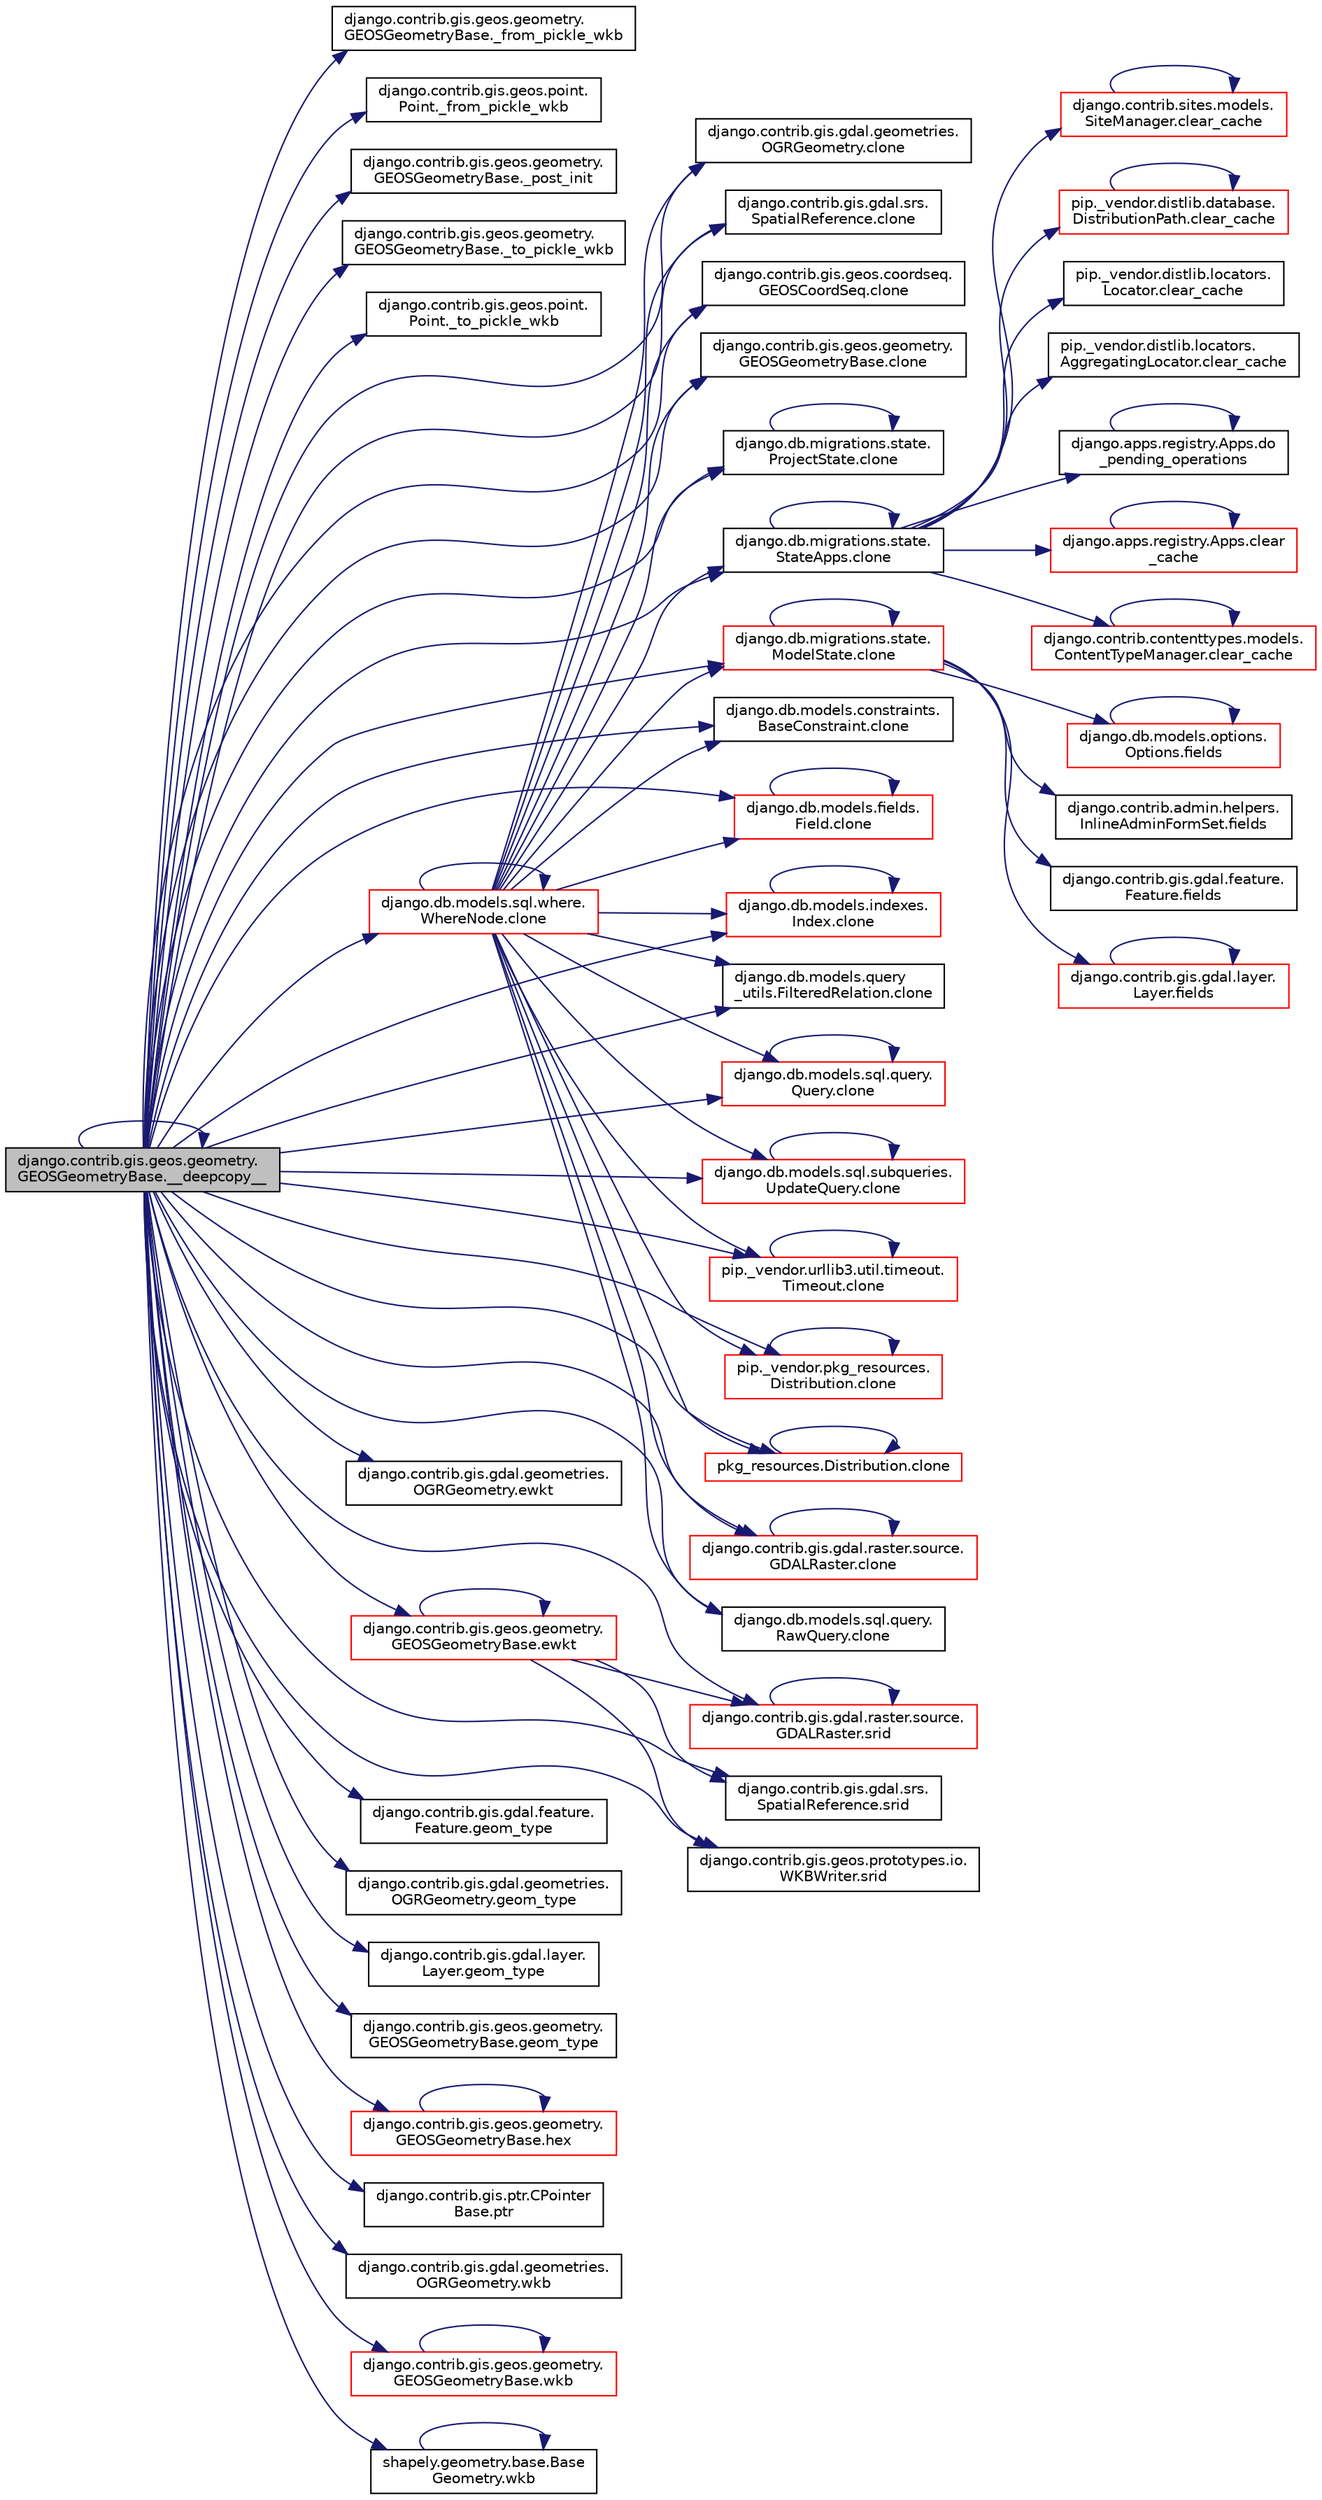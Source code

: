 digraph "django.contrib.gis.geos.geometry.GEOSGeometryBase.__deepcopy__"
{
 // LATEX_PDF_SIZE
  edge [fontname="Helvetica",fontsize="10",labelfontname="Helvetica",labelfontsize="10"];
  node [fontname="Helvetica",fontsize="10",shape=record];
  rankdir="LR";
  Node1 [label="django.contrib.gis.geos.geometry.\lGEOSGeometryBase.__deepcopy__",height=0.2,width=0.4,color="black", fillcolor="grey75", style="filled", fontcolor="black",tooltip=" "];
  Node1 -> Node1 [color="midnightblue",fontsize="10",style="solid",fontname="Helvetica"];
  Node1 -> Node2 [color="midnightblue",fontsize="10",style="solid",fontname="Helvetica"];
  Node2 [label="django.contrib.gis.geos.geometry.\lGEOSGeometryBase._from_pickle_wkb",height=0.2,width=0.4,color="black", fillcolor="white", style="filled",URL="$d0/d97/classdjango_1_1contrib_1_1gis_1_1geos_1_1geometry_1_1_g_e_o_s_geometry_base.html#a05a8aae0bc6e628cf96cd3b4d8896683",tooltip=" "];
  Node1 -> Node3 [color="midnightblue",fontsize="10",style="solid",fontname="Helvetica"];
  Node3 [label="django.contrib.gis.geos.point.\lPoint._from_pickle_wkb",height=0.2,width=0.4,color="black", fillcolor="white", style="filled",URL="$d2/d93/classdjango_1_1contrib_1_1gis_1_1geos_1_1point_1_1_point.html#af4d2f90aba76e90537e2fbb8fcf64107",tooltip=" "];
  Node1 -> Node4 [color="midnightblue",fontsize="10",style="solid",fontname="Helvetica"];
  Node4 [label="django.contrib.gis.geos.geometry.\lGEOSGeometryBase._post_init",height=0.2,width=0.4,color="black", fillcolor="white", style="filled",URL="$d0/d97/classdjango_1_1contrib_1_1gis_1_1geos_1_1geometry_1_1_g_e_o_s_geometry_base.html#a883224417fc1b77ba2ea40a50e4216b8",tooltip=" "];
  Node1 -> Node5 [color="midnightblue",fontsize="10",style="solid",fontname="Helvetica"];
  Node5 [label="django.contrib.gis.geos.geometry.\lGEOSGeometryBase._to_pickle_wkb",height=0.2,width=0.4,color="black", fillcolor="white", style="filled",URL="$d0/d97/classdjango_1_1contrib_1_1gis_1_1geos_1_1geometry_1_1_g_e_o_s_geometry_base.html#a5c41d8af1c4f9b2d9495a162b24f27bb",tooltip=" "];
  Node1 -> Node6 [color="midnightblue",fontsize="10",style="solid",fontname="Helvetica"];
  Node6 [label="django.contrib.gis.geos.point.\lPoint._to_pickle_wkb",height=0.2,width=0.4,color="black", fillcolor="white", style="filled",URL="$d2/d93/classdjango_1_1contrib_1_1gis_1_1geos_1_1point_1_1_point.html#a64a2f7f36192bb65527713f4b18c304a",tooltip=" "];
  Node1 -> Node7 [color="midnightblue",fontsize="10",style="solid",fontname="Helvetica"];
  Node7 [label="django.contrib.gis.gdal.geometries.\lOGRGeometry.clone",height=0.2,width=0.4,color="black", fillcolor="white", style="filled",URL="$dd/d78/classdjango_1_1contrib_1_1gis_1_1gdal_1_1geometries_1_1_o_g_r_geometry.html#aa632a5e07e0facf26b59c993c332b863",tooltip=" "];
  Node1 -> Node8 [color="midnightblue",fontsize="10",style="solid",fontname="Helvetica"];
  Node8 [label="django.contrib.gis.gdal.srs.\lSpatialReference.clone",height=0.2,width=0.4,color="black", fillcolor="white", style="filled",URL="$d7/dda/classdjango_1_1contrib_1_1gis_1_1gdal_1_1srs_1_1_spatial_reference.html#ab518a573c006e7fd51d3c611f1e3d5d1",tooltip=" "];
  Node1 -> Node9 [color="midnightblue",fontsize="10",style="solid",fontname="Helvetica"];
  Node9 [label="django.contrib.gis.geos.coordseq.\lGEOSCoordSeq.clone",height=0.2,width=0.4,color="black", fillcolor="white", style="filled",URL="$d5/d0c/classdjango_1_1contrib_1_1gis_1_1geos_1_1coordseq_1_1_g_e_o_s_coord_seq.html#aa6bb2cfdaa60bf19cc387c4ab5747e79",tooltip=" "];
  Node1 -> Node10 [color="midnightblue",fontsize="10",style="solid",fontname="Helvetica"];
  Node10 [label="django.contrib.gis.geos.geometry.\lGEOSGeometryBase.clone",height=0.2,width=0.4,color="black", fillcolor="white", style="filled",URL="$d0/d97/classdjango_1_1contrib_1_1gis_1_1geos_1_1geometry_1_1_g_e_o_s_geometry_base.html#aaf92d5e776a1fedcb39b52a36e4dabb1",tooltip=" "];
  Node1 -> Node11 [color="midnightblue",fontsize="10",style="solid",fontname="Helvetica"];
  Node11 [label="django.db.migrations.state.\lProjectState.clone",height=0.2,width=0.4,color="black", fillcolor="white", style="filled",URL="$de/db2/classdjango_1_1db_1_1migrations_1_1state_1_1_project_state.html#a22b8c0c95a34494529722755f2f7fb08",tooltip=" "];
  Node11 -> Node11 [color="midnightblue",fontsize="10",style="solid",fontname="Helvetica"];
  Node1 -> Node12 [color="midnightblue",fontsize="10",style="solid",fontname="Helvetica"];
  Node12 [label="django.db.migrations.state.\lStateApps.clone",height=0.2,width=0.4,color="black", fillcolor="white", style="filled",URL="$d3/d9a/classdjango_1_1db_1_1migrations_1_1state_1_1_state_apps.html#a821944752bc7080daff8c38bb20e3943",tooltip=" "];
  Node12 -> Node13 [color="midnightblue",fontsize="10",style="solid",fontname="Helvetica"];
  Node13 [label="django.apps.registry.Apps.clear\l_cache",height=0.2,width=0.4,color="red", fillcolor="white", style="filled",URL="$d8/d34/classdjango_1_1apps_1_1registry_1_1_apps.html#a3dabf3bb1475c2e1ce598cf59420d96c",tooltip=" "];
  Node13 -> Node13 [color="midnightblue",fontsize="10",style="solid",fontname="Helvetica"];
  Node12 -> Node119 [color="midnightblue",fontsize="10",style="solid",fontname="Helvetica"];
  Node119 [label="django.contrib.contenttypes.models.\lContentTypeManager.clear_cache",height=0.2,width=0.4,color="red", fillcolor="white", style="filled",URL="$d0/dbc/classdjango_1_1contrib_1_1contenttypes_1_1models_1_1_content_type_manager.html#a8c0e3cd09eab9f713c1f4d2dda32d97c",tooltip=" "];
  Node119 -> Node119 [color="midnightblue",fontsize="10",style="solid",fontname="Helvetica"];
  Node12 -> Node121 [color="midnightblue",fontsize="10",style="solid",fontname="Helvetica"];
  Node121 [label="django.contrib.sites.models.\lSiteManager.clear_cache",height=0.2,width=0.4,color="red", fillcolor="white", style="filled",URL="$d9/d9e/classdjango_1_1contrib_1_1sites_1_1models_1_1_site_manager.html#add1b963e98668e941563915da7a3c99f",tooltip=" "];
  Node121 -> Node121 [color="midnightblue",fontsize="10",style="solid",fontname="Helvetica"];
  Node12 -> Node5523 [color="midnightblue",fontsize="10",style="solid",fontname="Helvetica"];
  Node5523 [label="pip._vendor.distlib.database.\lDistributionPath.clear_cache",height=0.2,width=0.4,color="red", fillcolor="white", style="filled",URL="$d3/d8a/classpip_1_1__vendor_1_1distlib_1_1database_1_1_distribution_path.html#a576c17cc01238d807b4cc7b833001b0b",tooltip=" "];
  Node5523 -> Node5523 [color="midnightblue",fontsize="10",style="solid",fontname="Helvetica"];
  Node12 -> Node5525 [color="midnightblue",fontsize="10",style="solid",fontname="Helvetica"];
  Node5525 [label="pip._vendor.distlib.locators.\lLocator.clear_cache",height=0.2,width=0.4,color="black", fillcolor="white", style="filled",URL="$df/dda/classpip_1_1__vendor_1_1distlib_1_1locators_1_1_locator.html#aa8e1b24125b3cecddfa873c5ded5f3bb",tooltip=" "];
  Node12 -> Node5526 [color="midnightblue",fontsize="10",style="solid",fontname="Helvetica"];
  Node5526 [label="pip._vendor.distlib.locators.\lAggregatingLocator.clear_cache",height=0.2,width=0.4,color="black", fillcolor="white", style="filled",URL="$d3/de8/classpip_1_1__vendor_1_1distlib_1_1locators_1_1_aggregating_locator.html#a937d4d11aa45376977d68da1656ae82a",tooltip=" "];
  Node12 -> Node12 [color="midnightblue",fontsize="10",style="solid",fontname="Helvetica"];
  Node12 -> Node5527 [color="midnightblue",fontsize="10",style="solid",fontname="Helvetica"];
  Node5527 [label="django.apps.registry.Apps.do\l_pending_operations",height=0.2,width=0.4,color="black", fillcolor="white", style="filled",URL="$d8/d34/classdjango_1_1apps_1_1registry_1_1_apps.html#a4e7a349e650b3d4b0b70ce5554f59ed2",tooltip=" "];
  Node5527 -> Node5527 [color="midnightblue",fontsize="10",style="solid",fontname="Helvetica"];
  Node1 -> Node1525 [color="midnightblue",fontsize="10",style="solid",fontname="Helvetica"];
  Node1525 [label="django.db.migrations.state.\lModelState.clone",height=0.2,width=0.4,color="red", fillcolor="white", style="filled",URL="$d1/d62/classdjango_1_1db_1_1migrations_1_1state_1_1_model_state.html#ab5feb03ae6d22923dd5029a5cfb8abb0",tooltip=" "];
  Node1525 -> Node1525 [color="midnightblue",fontsize="10",style="solid",fontname="Helvetica"];
  Node1525 -> Node706 [color="midnightblue",fontsize="10",style="solid",fontname="Helvetica"];
  Node706 [label="django.contrib.admin.helpers.\lInlineAdminFormSet.fields",height=0.2,width=0.4,color="black", fillcolor="white", style="filled",URL="$db/d43/classdjango_1_1contrib_1_1admin_1_1helpers_1_1_inline_admin_form_set.html#a05da4b8d8905c6773882ad9d9219e56f",tooltip=" "];
  Node1525 -> Node707 [color="midnightblue",fontsize="10",style="solid",fontname="Helvetica"];
  Node707 [label="django.contrib.gis.gdal.feature.\lFeature.fields",height=0.2,width=0.4,color="black", fillcolor="white", style="filled",URL="$db/d34/classdjango_1_1contrib_1_1gis_1_1gdal_1_1feature_1_1_feature.html#a8cfc80966af7ca71369fc1b2c511f7d2",tooltip=" "];
  Node1525 -> Node708 [color="midnightblue",fontsize="10",style="solid",fontname="Helvetica"];
  Node708 [label="django.contrib.gis.gdal.layer.\lLayer.fields",height=0.2,width=0.4,color="red", fillcolor="white", style="filled",URL="$d9/d84/classdjango_1_1contrib_1_1gis_1_1gdal_1_1layer_1_1_layer.html#a6343afa888079fc224c68c4d69d0ae4c",tooltip=" "];
  Node708 -> Node708 [color="midnightblue",fontsize="10",style="solid",fontname="Helvetica"];
  Node1525 -> Node711 [color="midnightblue",fontsize="10",style="solid",fontname="Helvetica"];
  Node711 [label="django.db.models.options.\lOptions.fields",height=0.2,width=0.4,color="red", fillcolor="white", style="filled",URL="$d4/d60/classdjango_1_1db_1_1models_1_1options_1_1_options.html#aad34b611171b74c47280b50bd350a7b5",tooltip=" "];
  Node711 -> Node711 [color="midnightblue",fontsize="10",style="solid",fontname="Helvetica"];
  Node1 -> Node1573 [color="midnightblue",fontsize="10",style="solid",fontname="Helvetica"];
  Node1573 [label="django.db.models.constraints.\lBaseConstraint.clone",height=0.2,width=0.4,color="black", fillcolor="white", style="filled",URL="$da/d8b/classdjango_1_1db_1_1models_1_1constraints_1_1_base_constraint.html#aa8f687025c9ab3afd1c3e0be4aeb38e5",tooltip=" "];
  Node1 -> Node1574 [color="midnightblue",fontsize="10",style="solid",fontname="Helvetica"];
  Node1574 [label="django.db.models.fields.\lField.clone",height=0.2,width=0.4,color="red", fillcolor="white", style="filled",URL="$db/d75/classdjango_1_1db_1_1models_1_1fields_1_1_field.html#ae8df23501cdf746b169871b4c3b8fd68",tooltip=" "];
  Node1574 -> Node1574 [color="midnightblue",fontsize="10",style="solid",fontname="Helvetica"];
  Node1 -> Node1840 [color="midnightblue",fontsize="10",style="solid",fontname="Helvetica"];
  Node1840 [label="django.db.models.indexes.\lIndex.clone",height=0.2,width=0.4,color="red", fillcolor="white", style="filled",URL="$d9/de5/classdjango_1_1db_1_1models_1_1indexes_1_1_index.html#a4a72c5cec1fcccfa88858c5605fb6a3d",tooltip=" "];
  Node1840 -> Node1840 [color="midnightblue",fontsize="10",style="solid",fontname="Helvetica"];
  Node1 -> Node1841 [color="midnightblue",fontsize="10",style="solid",fontname="Helvetica"];
  Node1841 [label="django.db.models.query\l_utils.FilteredRelation.clone",height=0.2,width=0.4,color="black", fillcolor="white", style="filled",URL="$d0/d2b/classdjango_1_1db_1_1models_1_1query__utils_1_1_filtered_relation.html#a9f4dae850af9de18248db090365c8ae6",tooltip=" "];
  Node1 -> Node1842 [color="midnightblue",fontsize="10",style="solid",fontname="Helvetica"];
  Node1842 [label="django.db.models.sql.query.\lQuery.clone",height=0.2,width=0.4,color="red", fillcolor="white", style="filled",URL="$d6/d30/classdjango_1_1db_1_1models_1_1sql_1_1query_1_1_query.html#a1a0da276f10cd0bf92b0b5c038210ec0",tooltip=" "];
  Node1842 -> Node1842 [color="midnightblue",fontsize="10",style="solid",fontname="Helvetica"];
  Node1 -> Node1846 [color="midnightblue",fontsize="10",style="solid",fontname="Helvetica"];
  Node1846 [label="django.db.models.sql.subqueries.\lUpdateQuery.clone",height=0.2,width=0.4,color="red", fillcolor="white", style="filled",URL="$d5/de4/classdjango_1_1db_1_1models_1_1sql_1_1subqueries_1_1_update_query.html#aa27f04cebfd03635df399ef4c8a4b203",tooltip=" "];
  Node1846 -> Node1846 [color="midnightblue",fontsize="10",style="solid",fontname="Helvetica"];
  Node1 -> Node1875 [color="midnightblue",fontsize="10",style="solid",fontname="Helvetica"];
  Node1875 [label="django.db.models.sql.where.\lWhereNode.clone",height=0.2,width=0.4,color="red", fillcolor="white", style="filled",URL="$db/da3/classdjango_1_1db_1_1models_1_1sql_1_1where_1_1_where_node.html#aa169773c5fb2dda662bec5946ed79263",tooltip=" "];
  Node1875 -> Node7 [color="midnightblue",fontsize="10",style="solid",fontname="Helvetica"];
  Node1875 -> Node8 [color="midnightblue",fontsize="10",style="solid",fontname="Helvetica"];
  Node1875 -> Node9 [color="midnightblue",fontsize="10",style="solid",fontname="Helvetica"];
  Node1875 -> Node10 [color="midnightblue",fontsize="10",style="solid",fontname="Helvetica"];
  Node1875 -> Node11 [color="midnightblue",fontsize="10",style="solid",fontname="Helvetica"];
  Node1875 -> Node12 [color="midnightblue",fontsize="10",style="solid",fontname="Helvetica"];
  Node1875 -> Node1525 [color="midnightblue",fontsize="10",style="solid",fontname="Helvetica"];
  Node1875 -> Node1573 [color="midnightblue",fontsize="10",style="solid",fontname="Helvetica"];
  Node1875 -> Node1574 [color="midnightblue",fontsize="10",style="solid",fontname="Helvetica"];
  Node1875 -> Node1840 [color="midnightblue",fontsize="10",style="solid",fontname="Helvetica"];
  Node1875 -> Node1841 [color="midnightblue",fontsize="10",style="solid",fontname="Helvetica"];
  Node1875 -> Node1842 [color="midnightblue",fontsize="10",style="solid",fontname="Helvetica"];
  Node1875 -> Node1846 [color="midnightblue",fontsize="10",style="solid",fontname="Helvetica"];
  Node1875 -> Node1875 [color="midnightblue",fontsize="10",style="solid",fontname="Helvetica"];
  Node1875 -> Node1880 [color="midnightblue",fontsize="10",style="solid",fontname="Helvetica"];
  Node1880 [label="pip._vendor.urllib3.util.timeout.\lTimeout.clone",height=0.2,width=0.4,color="red", fillcolor="white", style="filled",URL="$d7/d0f/classpip_1_1__vendor_1_1urllib3_1_1util_1_1timeout_1_1_timeout.html#adf3e93289276c7920b5bfa24ce7ad651",tooltip=" "];
  Node1880 -> Node1880 [color="midnightblue",fontsize="10",style="solid",fontname="Helvetica"];
  Node1875 -> Node1884 [color="midnightblue",fontsize="10",style="solid",fontname="Helvetica"];
  Node1884 [label="pip._vendor.pkg_resources.\lDistribution.clone",height=0.2,width=0.4,color="red", fillcolor="white", style="filled",URL="$d0/ddb/classpip_1_1__vendor_1_1pkg__resources_1_1_distribution.html#a9928966be415e533c49972011db1a5a2",tooltip=" "];
  Node1884 -> Node1884 [color="midnightblue",fontsize="10",style="solid",fontname="Helvetica"];
  Node1875 -> Node1889 [color="midnightblue",fontsize="10",style="solid",fontname="Helvetica"];
  Node1889 [label="pkg_resources.Distribution.clone",height=0.2,width=0.4,color="red", fillcolor="white", style="filled",URL="$d8/d25/classpkg__resources_1_1_distribution.html#a3efa2d30d3271d07ebea1943f13db873",tooltip=" "];
  Node1889 -> Node1889 [color="midnightblue",fontsize="10",style="solid",fontname="Helvetica"];
  Node1875 -> Node1890 [color="midnightblue",fontsize="10",style="solid",fontname="Helvetica"];
  Node1890 [label="django.contrib.gis.gdal.raster.source.\lGDALRaster.clone",height=0.2,width=0.4,color="red", fillcolor="white", style="filled",URL="$db/dff/classdjango_1_1contrib_1_1gis_1_1gdal_1_1raster_1_1source_1_1_g_d_a_l_raster.html#ab942a134825c7588400201443c9fd128",tooltip=" "];
  Node1890 -> Node1890 [color="midnightblue",fontsize="10",style="solid",fontname="Helvetica"];
  Node1875 -> Node1897 [color="midnightblue",fontsize="10",style="solid",fontname="Helvetica"];
  Node1897 [label="django.db.models.sql.query.\lRawQuery.clone",height=0.2,width=0.4,color="black", fillcolor="white", style="filled",URL="$db/dfa/classdjango_1_1db_1_1models_1_1sql_1_1query_1_1_raw_query.html#a41e402ece12880e64e595a71991cd8bb",tooltip=" "];
  Node1 -> Node1880 [color="midnightblue",fontsize="10",style="solid",fontname="Helvetica"];
  Node1 -> Node1884 [color="midnightblue",fontsize="10",style="solid",fontname="Helvetica"];
  Node1 -> Node1889 [color="midnightblue",fontsize="10",style="solid",fontname="Helvetica"];
  Node1 -> Node1890 [color="midnightblue",fontsize="10",style="solid",fontname="Helvetica"];
  Node1 -> Node1897 [color="midnightblue",fontsize="10",style="solid",fontname="Helvetica"];
  Node1 -> Node5528 [color="midnightblue",fontsize="10",style="solid",fontname="Helvetica"];
  Node5528 [label="django.contrib.gis.gdal.geometries.\lOGRGeometry.ewkt",height=0.2,width=0.4,color="black", fillcolor="white", style="filled",URL="$dd/d78/classdjango_1_1contrib_1_1gis_1_1gdal_1_1geometries_1_1_o_g_r_geometry.html#a1883d82e7f5a4c5393811b67dacf2ee0",tooltip=" "];
  Node1 -> Node5529 [color="midnightblue",fontsize="10",style="solid",fontname="Helvetica"];
  Node5529 [label="django.contrib.gis.geos.geometry.\lGEOSGeometryBase.ewkt",height=0.2,width=0.4,color="red", fillcolor="white", style="filled",URL="$d0/d97/classdjango_1_1contrib_1_1gis_1_1geos_1_1geometry_1_1_g_e_o_s_geometry_base.html#a6543adacfdb6d9188fd9e1595aeb4132",tooltip=" "];
  Node5529 -> Node5529 [color="midnightblue",fontsize="10",style="solid",fontname="Helvetica"];
  Node5529 -> Node1204 [color="midnightblue",fontsize="10",style="solid",fontname="Helvetica"];
  Node1204 [label="django.contrib.gis.gdal.raster.source.\lGDALRaster.srid",height=0.2,width=0.4,color="red", fillcolor="white", style="filled",URL="$db/dff/classdjango_1_1contrib_1_1gis_1_1gdal_1_1raster_1_1source_1_1_g_d_a_l_raster.html#abb1a0c5b76ca4f874311778d1317b753",tooltip=" "];
  Node1204 -> Node1204 [color="midnightblue",fontsize="10",style="solid",fontname="Helvetica"];
  Node5529 -> Node1216 [color="midnightblue",fontsize="10",style="solid",fontname="Helvetica"];
  Node1216 [label="django.contrib.gis.gdal.srs.\lSpatialReference.srid",height=0.2,width=0.4,color="black", fillcolor="white", style="filled",URL="$d7/dda/classdjango_1_1contrib_1_1gis_1_1gdal_1_1srs_1_1_spatial_reference.html#a0cc788e40b30278bebe00a9146de2fbf",tooltip=" "];
  Node5529 -> Node1217 [color="midnightblue",fontsize="10",style="solid",fontname="Helvetica"];
  Node1217 [label="django.contrib.gis.geos.prototypes.io.\lWKBWriter.srid",height=0.2,width=0.4,color="black", fillcolor="white", style="filled",URL="$d9/db5/classdjango_1_1contrib_1_1gis_1_1geos_1_1prototypes_1_1io_1_1_w_k_b_writer.html#af41f8fab147304182f500da25e0a4bda",tooltip=" "];
  Node1 -> Node1200 [color="midnightblue",fontsize="10",style="solid",fontname="Helvetica"];
  Node1200 [label="django.contrib.gis.gdal.feature.\lFeature.geom_type",height=0.2,width=0.4,color="black", fillcolor="white", style="filled",URL="$db/d34/classdjango_1_1contrib_1_1gis_1_1gdal_1_1feature_1_1_feature.html#ad1a722a74784ea973c833dbc45390b44",tooltip=" "];
  Node1 -> Node1201 [color="midnightblue",fontsize="10",style="solid",fontname="Helvetica"];
  Node1201 [label="django.contrib.gis.gdal.geometries.\lOGRGeometry.geom_type",height=0.2,width=0.4,color="black", fillcolor="white", style="filled",URL="$dd/d78/classdjango_1_1contrib_1_1gis_1_1gdal_1_1geometries_1_1_o_g_r_geometry.html#a1eca6b163e677e497d04b2f4f26212ef",tooltip=" "];
  Node1 -> Node1202 [color="midnightblue",fontsize="10",style="solid",fontname="Helvetica"];
  Node1202 [label="django.contrib.gis.gdal.layer.\lLayer.geom_type",height=0.2,width=0.4,color="black", fillcolor="white", style="filled",URL="$d9/d84/classdjango_1_1contrib_1_1gis_1_1gdal_1_1layer_1_1_layer.html#aa650ae971e452753eabfb08416946ac0",tooltip=" "];
  Node1 -> Node1203 [color="midnightblue",fontsize="10",style="solid",fontname="Helvetica"];
  Node1203 [label="django.contrib.gis.geos.geometry.\lGEOSGeometryBase.geom_type",height=0.2,width=0.4,color="black", fillcolor="white", style="filled",URL="$d0/d97/classdjango_1_1contrib_1_1gis_1_1geos_1_1geometry_1_1_g_e_o_s_geometry_base.html#a74ee5ff3a0c8b1148d90b101f6142d1c",tooltip=" "];
  Node1 -> Node5530 [color="midnightblue",fontsize="10",style="solid",fontname="Helvetica"];
  Node5530 [label="django.contrib.gis.geos.geometry.\lGEOSGeometryBase.hex",height=0.2,width=0.4,color="red", fillcolor="white", style="filled",URL="$d0/d97/classdjango_1_1contrib_1_1gis_1_1geos_1_1geometry_1_1_g_e_o_s_geometry_base.html#ae733da2f998cc6f752ef767b53b87e05",tooltip=" "];
  Node5530 -> Node5530 [color="midnightblue",fontsize="10",style="solid",fontname="Helvetica"];
  Node1 -> Node21 [color="midnightblue",fontsize="10",style="solid",fontname="Helvetica"];
  Node21 [label="django.contrib.gis.ptr.CPointer\lBase.ptr",height=0.2,width=0.4,color="black", fillcolor="white", style="filled",URL="$da/dc5/classdjango_1_1contrib_1_1gis_1_1ptr_1_1_c_pointer_base.html#a234177319d249573c7dd6508c5ca9095",tooltip=" "];
  Node1 -> Node1204 [color="midnightblue",fontsize="10",style="solid",fontname="Helvetica"];
  Node1 -> Node1216 [color="midnightblue",fontsize="10",style="solid",fontname="Helvetica"];
  Node1 -> Node1217 [color="midnightblue",fontsize="10",style="solid",fontname="Helvetica"];
  Node1 -> Node4248 [color="midnightblue",fontsize="10",style="solid",fontname="Helvetica"];
  Node4248 [label="django.contrib.gis.gdal.geometries.\lOGRGeometry.wkb",height=0.2,width=0.4,color="black", fillcolor="white", style="filled",URL="$dd/d78/classdjango_1_1contrib_1_1gis_1_1gdal_1_1geometries_1_1_o_g_r_geometry.html#ac3ee45411f2a8a34748b4ff736d682bf",tooltip=" "];
  Node1 -> Node4249 [color="midnightblue",fontsize="10",style="solid",fontname="Helvetica"];
  Node4249 [label="django.contrib.gis.geos.geometry.\lGEOSGeometryBase.wkb",height=0.2,width=0.4,color="red", fillcolor="white", style="filled",URL="$d0/d97/classdjango_1_1contrib_1_1gis_1_1geos_1_1geometry_1_1_g_e_o_s_geometry_base.html#aca1558b7e0b56defd5e4c5e0a94805d4",tooltip=" "];
  Node4249 -> Node4249 [color="midnightblue",fontsize="10",style="solid",fontname="Helvetica"];
  Node1 -> Node4250 [color="midnightblue",fontsize="10",style="solid",fontname="Helvetica"];
  Node4250 [label="shapely.geometry.base.Base\lGeometry.wkb",height=0.2,width=0.4,color="black", fillcolor="white", style="filled",URL="$db/d41/classshapely_1_1geometry_1_1base_1_1_base_geometry.html#a88e660fb648bdf27a22b07921ca26856",tooltip=" "];
  Node4250 -> Node4250 [color="midnightblue",fontsize="10",style="solid",fontname="Helvetica"];
}
